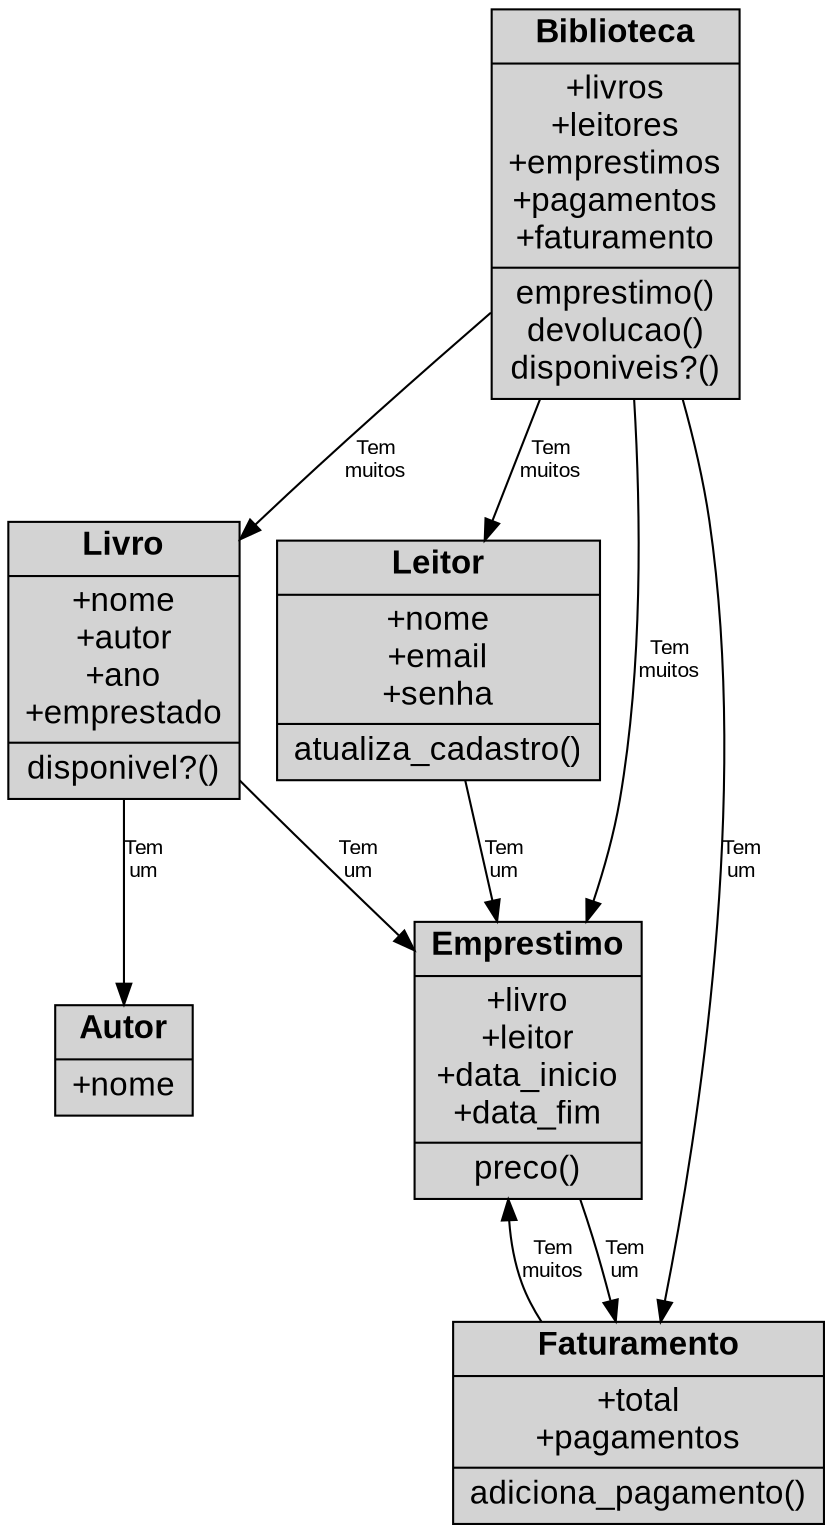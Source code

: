digraph G {
	graph [bb="0,0,391.5,724",
		bgcolor=transparent
	];
	node [fontname=Arial,
		fontsize=16,
		label="\N",
		shape=record
	];
	edge [fontname=Arial,
		fontsize=10
	];
	Biblioteca	[fillcolor=lightgrey,
		height=2.5972,
		label=<{<b>Biblioteca</b>|+livros<br/>+leitores<br/>+emprestimos<br/>+pagamentos<br/>+faturamento<br/>|emprestimo()<br/>devolucao()<br/>disponiveis?()<br/>}>,
		pos="291.5,630.5",
		rects="232,697.5,351,723.5 232,599.5,351,697.5 232,537.5,351,599.5",
		style=filled,
		width=1.6528];
	Livro	[fillcolor=lightgrey,
		height=1.8472,
		label=<{<b>Livro</b>|+nome<br/>+autor<br/>+ano<br/>+emprestado<br/>|disponivel?()<br/>}>,
		pos="55.5,412.5",
		rects="0,452.5,111,478.5 0,372.5,111,452.5 0,346.5,111,372.5",
		style=filled,
		width=1.5417];
	Biblioteca -> Livro	[label="Tem\nmuitos",
		lp="176.5,508",
		pos="e,111.28,470.19 231.66,578.57 198.43,549.86 156.63,513.03 120.5,479 119.93,478.46 119.36,477.93 118.79,477.38"];
	Emprestimo	[fillcolor=lightgrey,
		height=1.8472,
		label=<{<b>Emprestimo</b>|+livro<br/>+leitor<br/>+data_inicio<br/>+data_fim<br/>|preco()<br/>}>,
		pos="249.5,221.5",
		rects="195,261.5,304,287.5 195,181.5,304,261.5 195,155.5,304,181.5",
		style=filled,
		width=1.5139];
	Biblioteca -> Emprestimo	[label="Tem\nmuitos",
		lp="317.5,412.5",
		pos="e,277.41,287.71 300.38,537.22 303.71,481.45 304.42,409.17 293.5,346 290.72,329.93 286.06,313.19 280.77,297.4"];
	Faturamento	[fillcolor=lightgrey,
		height=1.3472,
		label=<{<b>Faturamento</b>|+total<br/>+pagamentos<br/>|adiciona_pagamento()<br/>}>,
		pos="302.5,48.5",
		rects="213.5,70.5,391.5,96.5 213.5,26.5,391.5,70.5 213.5,0.5,391.5,26.5",
		style=filled,
		width=2.4722];
	Biblioteca -> Faturamento	[label="Tem\num",
		lp="352,317",
		pos="e,313.12,96.759 323.64,537.32 328.99,518.27 333.7,498.16 336.5,479 355.89,346.5 331.53,189.26 315.13,106.69"];
	Leitor	[fillcolor=lightgrey,
		height=1.5972,
		label=<{<b>Leitor</b>|+nome<br/>+email<br/>+senha<br/>|atualiza_cadastro()<br/>}>,
		pos="206.5,412.5",
		rects="129,443.5,284,469.5 129,381.5,284,443.5 129,355.5,284,381.5",
		style=filled,
		width=2.1528];
	Biblioteca -> Leitor	[label="Tem\nmuitos",
		lp="260.5,508",
		pos="e,228.54,469.51 255.21,537.27 247.48,517.64 239.48,497.31 232.25,478.93"];
	Livro -> Emprestimo	[label="Tem\num",
		lp="168,317",
		pos="e,194.91,274.17 111.08,355.31 114.26,352.15 117.41,349.03 120.5,346 142.17,324.72 166.14,301.64 187.48,281.26"];
	Autor	[fillcolor=lightgrey,
		height=0.73611,
		label=<{<b>Autor</b>|+nome<br/>}>,
		pos="55.5,221.5",
		rects="22.5,221.5,88.5,247.5 22.5,195.5,88.5,221.5",
		style=filled,
		width=0.91667];
	Livro -> Autor	[label="Tem\num",
		lp="65,317",
		pos="e,55.5,247.78 55.5,346.46 55.5,316.75 55.5,282.72 55.5,257.84"];
	Emprestimo -> Faturamento	[label="Tem\num",
		lp="296,126",
		pos="e,291.68,96.535 274.55,155.1 276.65,149.01 278.67,142.91 280.5,137 283.56,127.14 286.5,116.55 289.19,106.27"];
	Faturamento -> Emprestimo	[label="Tem\nmuitos",
		lp="265.5,126",
		pos="e,243.45,155.45 259.43,96.705 255.84,102.56 252.73,108.7 250.5,115 247.13,124.52 245.17,134.83 244.16,145.15"];
	Leitor -> Emprestimo	[label="Tem\num",
		lp="238,317",
		pos="e,234.65,287.79 219.28,355.31 223.4,337.24 228.02,316.92 232.39,297.71"];
}
